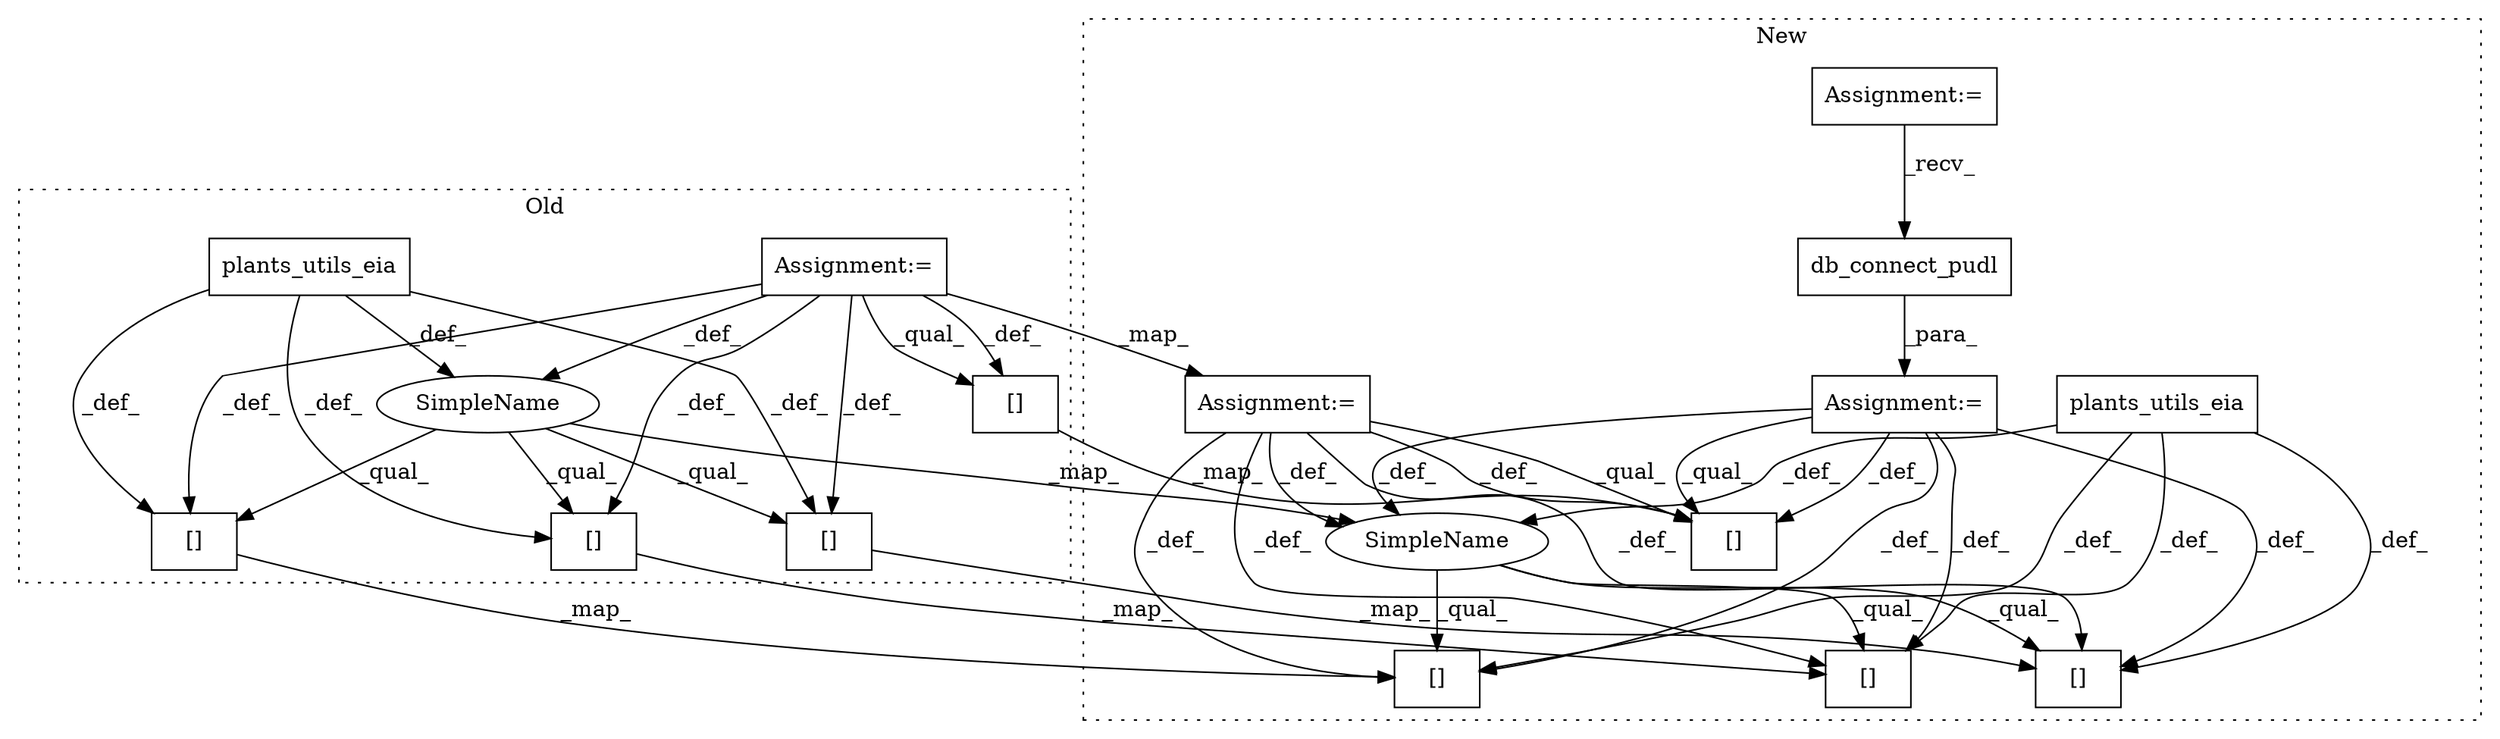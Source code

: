 digraph G {
subgraph cluster0 {
1 [label="plants_utils_eia" a="32" s="12861,12889" l="17,1" shape="box"];
3 [label="[]" a="2" s="13359,13381" l="7,1" shape="box"];
7 [label="[]" a="2" s="13421,13441" l="7,1" shape="box"];
8 [label="SimpleName" a="42" s="13262" l="6" shape="ellipse"];
11 [label="[]" a="2" s="13307,13324" l="7,1" shape="box"];
15 [label="Assignment:=" a="7" s="10236" l="4" shape="box"];
16 [label="[]" a="2" s="12316,12352" l="7,1" shape="box"];
label = "Old";
style="dotted";
}
subgraph cluster1 {
2 [label="db_connect_pudl" a="32" s="13714,13737" l="16,1" shape="box"];
4 [label="[]" a="2" s="16580,16602" l="7,1" shape="box"];
5 [label="plants_utils_eia" a="32" s="16066,16110" l="17,1" shape="box"];
6 [label="[]" a="2" s="16642,16662" l="7,1" shape="box"];
9 [label="SimpleName" a="42" s="16483" l="6" shape="ellipse"];
10 [label="[]" a="2" s="16528,16545" l="7,1" shape="box"];
12 [label="Assignment:=" a="7" s="13708" l="1" shape="box"];
13 [label="Assignment:=" a="7" s="13663" l="4" shape="box"];
14 [label="Assignment:=" a="7" s="13334" l="4" shape="box"];
17 [label="[]" a="2" s="15521,15557" l="7,1" shape="box"];
label = "New";
style="dotted";
}
1 -> 7 [label="_def_"];
1 -> 8 [label="_def_"];
1 -> 3 [label="_def_"];
1 -> 11 [label="_def_"];
2 -> 12 [label="_para_"];
3 -> 4 [label="_map_"];
5 -> 6 [label="_def_"];
5 -> 9 [label="_def_"];
5 -> 4 [label="_def_"];
5 -> 10 [label="_def_"];
7 -> 6 [label="_map_"];
8 -> 7 [label="_qual_"];
8 -> 9 [label="_map_"];
8 -> 3 [label="_qual_"];
8 -> 11 [label="_qual_"];
9 -> 6 [label="_qual_"];
9 -> 10 [label="_qual_"];
9 -> 4 [label="_qual_"];
11 -> 10 [label="_map_"];
12 -> 4 [label="_def_"];
12 -> 10 [label="_def_"];
12 -> 9 [label="_def_"];
12 -> 6 [label="_def_"];
12 -> 17 [label="_def_"];
12 -> 17 [label="_qual_"];
13 -> 2 [label="_recv_"];
14 -> 6 [label="_def_"];
14 -> 9 [label="_def_"];
14 -> 17 [label="_def_"];
14 -> 17 [label="_qual_"];
14 -> 10 [label="_def_"];
14 -> 4 [label="_def_"];
15 -> 3 [label="_def_"];
15 -> 16 [label="_qual_"];
15 -> 14 [label="_map_"];
15 -> 8 [label="_def_"];
15 -> 11 [label="_def_"];
15 -> 16 [label="_def_"];
15 -> 7 [label="_def_"];
16 -> 17 [label="_map_"];
}